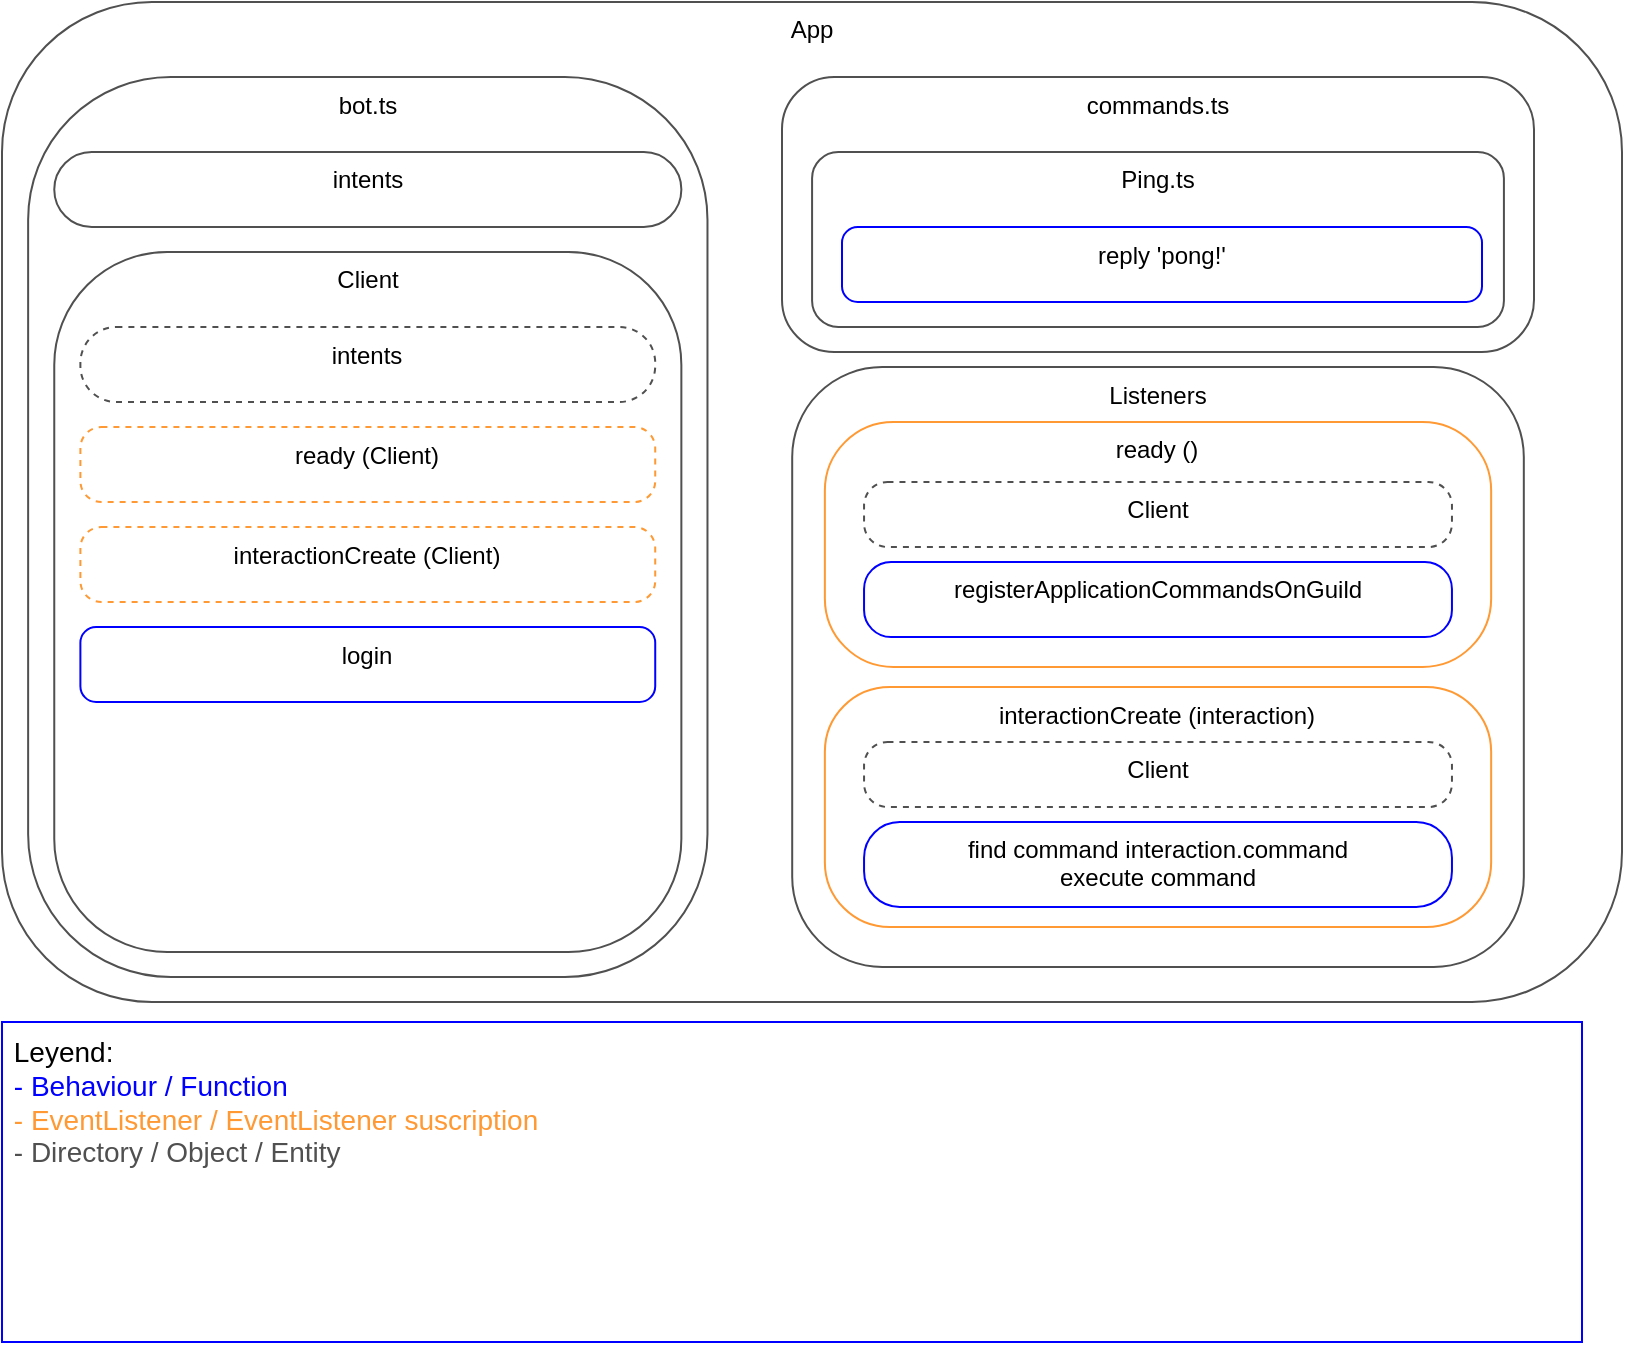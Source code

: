 <mxfile version="16.5.1" type="device"><diagram id="JqkcMTuytoChj8Q4rte6" name="Página-1"><mxGraphModel dx="1301" dy="919" grid="1" gridSize="10" guides="1" tooltips="1" connect="1" arrows="1" fold="1" page="1" pageScale="1" pageWidth="827" pageHeight="1169" math="0" shadow="0"><root><mxCell id="0"/><mxCell id="1" parent="0"/><mxCell id="w9OecLH9zTUKnkou4ns8-51" value="" style="group" vertex="1" connectable="0" parent="1"><mxGeometry x="10" y="10" width="810" height="500.0" as="geometry"/></mxCell><mxCell id="w9OecLH9zTUKnkou4ns8-23" value="App" style="rounded=1;whiteSpace=wrap;html=1;verticalAlign=top;strokeColor=#505050;container=0;" vertex="1" parent="w9OecLH9zTUKnkou4ns8-51"><mxGeometry width="810" height="500.0" as="geometry"/></mxCell><mxCell id="w9OecLH9zTUKnkou4ns8-52" value="" style="group" vertex="1" connectable="0" parent="w9OecLH9zTUKnkou4ns8-51"><mxGeometry x="13.065" y="37.5" width="339.677" height="450.0" as="geometry"/></mxCell><mxCell id="w9OecLH9zTUKnkou4ns8-26" value="bot.ts" style="rounded=1;whiteSpace=wrap;html=1;verticalAlign=top;arcSize=21;strokeColor=#505050;container=0;" vertex="1" parent="w9OecLH9zTUKnkou4ns8-52"><mxGeometry width="339.677" height="450.0" as="geometry"/></mxCell><mxCell id="w9OecLH9zTUKnkou4ns8-28" value="intents" style="rounded=1;whiteSpace=wrap;html=1;verticalAlign=top;arcSize=50;strokeColor=#505050;container=0;" vertex="1" parent="w9OecLH9zTUKnkou4ns8-52"><mxGeometry x="13.065" y="37.5" width="313.548" height="37.5" as="geometry"/></mxCell><mxCell id="w9OecLH9zTUKnkou4ns8-29" value="Client" style="rounded=1;whiteSpace=wrap;html=1;verticalAlign=top;arcSize=18;strokeColor=#505050;container=0;" vertex="1" parent="w9OecLH9zTUKnkou4ns8-52"><mxGeometry x="13.065" y="87.5" width="313.548" height="350" as="geometry"/></mxCell><mxCell id="w9OecLH9zTUKnkou4ns8-30" value="intents" style="rounded=1;whiteSpace=wrap;html=1;verticalAlign=top;dashed=1;strokeColor=#505050;arcSize=48;container=0;" vertex="1" parent="w9OecLH9zTUKnkou4ns8-52"><mxGeometry x="26.129" y="125" width="287.419" height="37.5" as="geometry"/></mxCell><mxCell id="w9OecLH9zTUKnkou4ns8-38" value="ready (Client)" style="rounded=1;whiteSpace=wrap;html=1;verticalAlign=top;arcSize=28;strokeColor=#FF9933;dashed=1;container=0;" vertex="1" parent="w9OecLH9zTUKnkou4ns8-52"><mxGeometry x="26.129" y="175.0" width="287.419" height="37.5" as="geometry"/></mxCell><mxCell id="w9OecLH9zTUKnkou4ns8-39" value="interactionCreate (Client)" style="rounded=1;whiteSpace=wrap;html=1;verticalAlign=top;arcSize=28;strokeColor=#FF9933;dashed=1;container=0;" vertex="1" parent="w9OecLH9zTUKnkou4ns8-52"><mxGeometry x="26.129" y="225" width="287.419" height="37.5" as="geometry"/></mxCell><mxCell id="w9OecLH9zTUKnkou4ns8-40" value="login" style="rounded=1;whiteSpace=wrap;html=1;verticalAlign=top;arcSize=21;strokeColor=#0000FF;container=0;" vertex="1" parent="w9OecLH9zTUKnkou4ns8-52"><mxGeometry x="26.129" y="275" width="287.419" height="37.5" as="geometry"/></mxCell><mxCell id="w9OecLH9zTUKnkou4ns8-53" value="" style="group" vertex="1" connectable="0" parent="w9OecLH9zTUKnkou4ns8-51"><mxGeometry x="390" y="37.5" width="376" height="137.5" as="geometry"/></mxCell><mxCell id="w9OecLH9zTUKnkou4ns8-27" value="commands.ts" style="rounded=1;whiteSpace=wrap;html=1;verticalAlign=top;strokeColor=#505050;arcSize=19;container=0;" vertex="1" parent="w9OecLH9zTUKnkou4ns8-53"><mxGeometry width="376.0" height="137.5" as="geometry"/></mxCell><mxCell id="w9OecLH9zTUKnkou4ns8-31" value="Ping.ts" style="rounded=1;whiteSpace=wrap;html=1;verticalAlign=top;strokeColor=#505050;container=0;" vertex="1" parent="w9OecLH9zTUKnkou4ns8-53"><mxGeometry x="15.04" y="37.5" width="345.92" height="87.5" as="geometry"/></mxCell><mxCell id="w9OecLH9zTUKnkou4ns8-32" value="reply 'pong!'" style="rounded=1;whiteSpace=wrap;html=1;verticalAlign=top;arcSize=21;strokeColor=#0000FF;container=0;" vertex="1" parent="w9OecLH9zTUKnkou4ns8-53"><mxGeometry x="30" y="75" width="320" height="37.5" as="geometry"/></mxCell><mxCell id="w9OecLH9zTUKnkou4ns8-58" value="" style="group" vertex="1" connectable="0" parent="w9OecLH9zTUKnkou4ns8-51"><mxGeometry x="395.099" y="182.5" width="365.81" height="310" as="geometry"/></mxCell><mxCell id="w9OecLH9zTUKnkou4ns8-25" value="Listeners" style="rounded=1;whiteSpace=wrap;html=1;verticalAlign=top;strokeColor=#505050;container=0;" vertex="1" parent="w9OecLH9zTUKnkou4ns8-58"><mxGeometry width="365.81" height="300" as="geometry"/></mxCell><mxCell id="w9OecLH9zTUKnkou4ns8-33" value="ready ()" style="rounded=1;whiteSpace=wrap;html=1;verticalAlign=top;arcSize=28;strokeColor=#FF9933;container=0;" vertex="1" parent="w9OecLH9zTUKnkou4ns8-58"><mxGeometry x="16.33" y="27.5" width="333.15" height="122.5" as="geometry"/></mxCell><mxCell id="w9OecLH9zTUKnkou4ns8-34" value="registerApplicationCommandsOnGuild" style="rounded=1;whiteSpace=wrap;html=1;verticalAlign=top;strokeColor=#0000FF;arcSize=36;container=0;" vertex="1" parent="w9OecLH9zTUKnkou4ns8-58"><mxGeometry x="35.927" y="97.5" width="293.952" height="37.5" as="geometry"/></mxCell><mxCell id="w9OecLH9zTUKnkou4ns8-35" value="interactionCreate (interaction)" style="rounded=1;whiteSpace=wrap;html=1;verticalAlign=top;arcSize=27;strokeColor=#FF9933;container=0;" vertex="1" parent="w9OecLH9zTUKnkou4ns8-58"><mxGeometry x="16.33" y="160" width="333.15" height="120" as="geometry"/></mxCell><mxCell id="w9OecLH9zTUKnkou4ns8-36" value="find command interaction.command&lt;br&gt;execute command" style="rounded=1;whiteSpace=wrap;html=1;verticalAlign=top;strokeColor=#0000FF;arcSize=42;container=0;" vertex="1" parent="w9OecLH9zTUKnkou4ns8-58"><mxGeometry x="35.93" y="227.5" width="293.95" height="42.5" as="geometry"/></mxCell><mxCell id="w9OecLH9zTUKnkou4ns8-59" value="Client" style="rounded=1;whiteSpace=wrap;html=1;verticalAlign=top;strokeColor=#505050;arcSize=36;container=0;dashed=1;" vertex="1" parent="w9OecLH9zTUKnkou4ns8-58"><mxGeometry x="35.93" y="57.5" width="293.95" height="32.5" as="geometry"/></mxCell><mxCell id="w9OecLH9zTUKnkou4ns8-60" value="Client" style="rounded=1;whiteSpace=wrap;html=1;verticalAlign=top;strokeColor=#505050;arcSize=36;container=0;dashed=1;" vertex="1" parent="w9OecLH9zTUKnkou4ns8-58"><mxGeometry x="35.93" y="187.5" width="293.95" height="32.5" as="geometry"/></mxCell><mxCell id="w9OecLH9zTUKnkou4ns8-56" value="&lt;font style=&quot;font-size: 14px&quot;&gt;&amp;nbsp;Leyend:&lt;br&gt;&amp;nbsp;&lt;font color=&quot;#0000ff&quot;&gt;- Behaviour / Function&lt;/font&gt;&lt;br&gt;&amp;nbsp;&lt;font color=&quot;#ff9933&quot;&gt;- EventListener / EventListener suscription&lt;/font&gt;&lt;br&gt;&amp;nbsp;&lt;font color=&quot;#505050&quot;&gt;- Directory / Object / Entity&lt;/font&gt;&lt;/font&gt;" style="rounded=1;whiteSpace=wrap;html=1;verticalAlign=top;arcSize=0;strokeColor=#0000FF;container=0;align=left;" vertex="1" parent="1"><mxGeometry x="10" y="520" width="790" height="160" as="geometry"/></mxCell></root></mxGraphModel></diagram></mxfile>